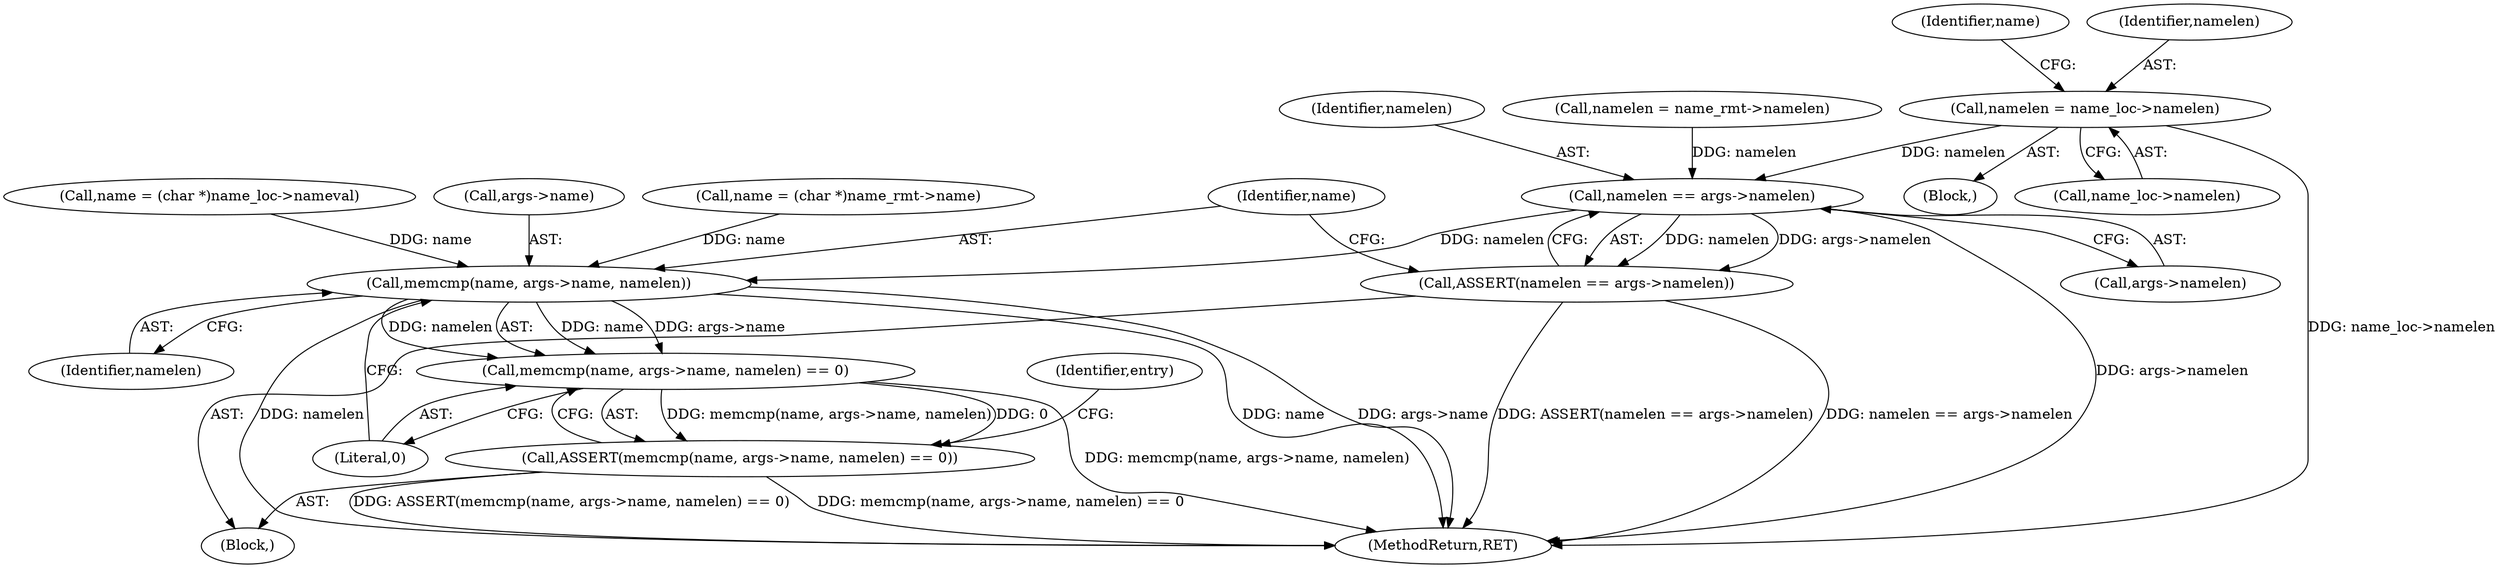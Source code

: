 digraph "0_linux_8275cdd0e7ac550dcce2b3ef6d2fb3b808c1ae59_3@pointer" {
"1000188" [label="(Call,namelen = name_loc->namelen)"];
"1000231" [label="(Call,namelen == args->namelen)"];
"1000230" [label="(Call,ASSERT(namelen == args->namelen))"];
"1000238" [label="(Call,memcmp(name, args->name, namelen))"];
"1000237" [label="(Call,memcmp(name, args->name, namelen) == 0)"];
"1000236" [label="(Call,ASSERT(memcmp(name, args->name, namelen) == 0))"];
"1000209" [label="(Call,namelen = name_rmt->namelen)"];
"1000190" [label="(Call,name_loc->namelen)"];
"1000194" [label="(Identifier,name)"];
"1000239" [label="(Identifier,name)"];
"1000247" [label="(Identifier,entry)"];
"1000230" [label="(Call,ASSERT(namelen == args->namelen))"];
"1000240" [label="(Call,args->name)"];
"1000214" [label="(Call,name = (char *)name_rmt->name)"];
"1000236" [label="(Call,ASSERT(memcmp(name, args->name, namelen) == 0))"];
"1000244" [label="(Literal,0)"];
"1000189" [label="(Identifier,namelen)"];
"1000233" [label="(Call,args->namelen)"];
"1000231" [label="(Call,namelen == args->namelen)"];
"1000237" [label="(Call,memcmp(name, args->name, namelen) == 0)"];
"1000180" [label="(Block,)"];
"1000238" [label="(Call,memcmp(name, args->name, namelen))"];
"1000243" [label="(Identifier,namelen)"];
"1000232" [label="(Identifier,namelen)"];
"1000317" [label="(MethodReturn,RET)"];
"1000188" [label="(Call,namelen = name_loc->namelen)"];
"1000193" [label="(Call,name = (char *)name_loc->nameval)"];
"1000104" [label="(Block,)"];
"1000188" -> "1000180"  [label="AST: "];
"1000188" -> "1000190"  [label="CFG: "];
"1000189" -> "1000188"  [label="AST: "];
"1000190" -> "1000188"  [label="AST: "];
"1000194" -> "1000188"  [label="CFG: "];
"1000188" -> "1000317"  [label="DDG: name_loc->namelen"];
"1000188" -> "1000231"  [label="DDG: namelen"];
"1000231" -> "1000230"  [label="AST: "];
"1000231" -> "1000233"  [label="CFG: "];
"1000232" -> "1000231"  [label="AST: "];
"1000233" -> "1000231"  [label="AST: "];
"1000230" -> "1000231"  [label="CFG: "];
"1000231" -> "1000317"  [label="DDG: args->namelen"];
"1000231" -> "1000230"  [label="DDG: namelen"];
"1000231" -> "1000230"  [label="DDG: args->namelen"];
"1000209" -> "1000231"  [label="DDG: namelen"];
"1000231" -> "1000238"  [label="DDG: namelen"];
"1000230" -> "1000104"  [label="AST: "];
"1000239" -> "1000230"  [label="CFG: "];
"1000230" -> "1000317"  [label="DDG: namelen == args->namelen"];
"1000230" -> "1000317"  [label="DDG: ASSERT(namelen == args->namelen)"];
"1000238" -> "1000237"  [label="AST: "];
"1000238" -> "1000243"  [label="CFG: "];
"1000239" -> "1000238"  [label="AST: "];
"1000240" -> "1000238"  [label="AST: "];
"1000243" -> "1000238"  [label="AST: "];
"1000244" -> "1000238"  [label="CFG: "];
"1000238" -> "1000317"  [label="DDG: name"];
"1000238" -> "1000317"  [label="DDG: args->name"];
"1000238" -> "1000317"  [label="DDG: namelen"];
"1000238" -> "1000237"  [label="DDG: name"];
"1000238" -> "1000237"  [label="DDG: args->name"];
"1000238" -> "1000237"  [label="DDG: namelen"];
"1000193" -> "1000238"  [label="DDG: name"];
"1000214" -> "1000238"  [label="DDG: name"];
"1000237" -> "1000236"  [label="AST: "];
"1000237" -> "1000244"  [label="CFG: "];
"1000244" -> "1000237"  [label="AST: "];
"1000236" -> "1000237"  [label="CFG: "];
"1000237" -> "1000317"  [label="DDG: memcmp(name, args->name, namelen)"];
"1000237" -> "1000236"  [label="DDG: memcmp(name, args->name, namelen)"];
"1000237" -> "1000236"  [label="DDG: 0"];
"1000236" -> "1000104"  [label="AST: "];
"1000247" -> "1000236"  [label="CFG: "];
"1000236" -> "1000317"  [label="DDG: memcmp(name, args->name, namelen) == 0"];
"1000236" -> "1000317"  [label="DDG: ASSERT(memcmp(name, args->name, namelen) == 0)"];
}
